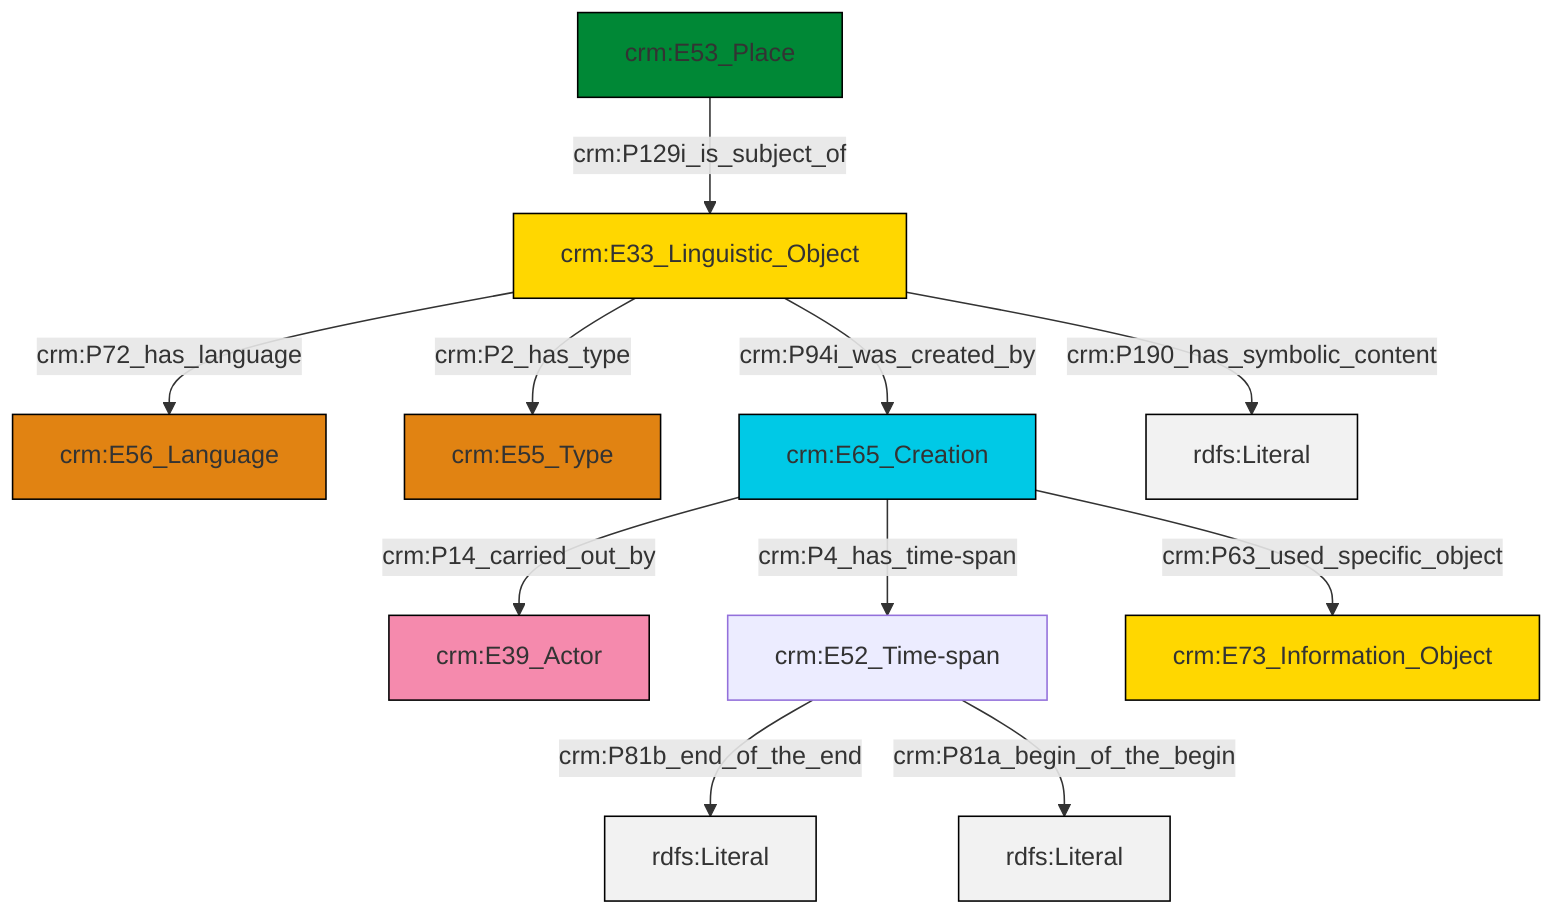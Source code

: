 graph TD
classDef Literal fill:#f2f2f2,stroke:#000000;
classDef CRM_Entity fill:#FFFFFF,stroke:#000000;
classDef Temporal_Entity fill:#00C9E6, stroke:#000000;
classDef Type fill:#E18312, stroke:#000000;
classDef Time-Span fill:#2C9C91, stroke:#000000;
classDef Appellation fill:#FFEB7F, stroke:#000000;
classDef Place fill:#008836, stroke:#000000;
classDef Persistent_Item fill:#B266B2, stroke:#000000;
classDef Conceptual_Object fill:#FFD700, stroke:#000000;
classDef Physical_Thing fill:#D2B48C, stroke:#000000;
classDef Actor fill:#f58aad, stroke:#000000;
classDef PC_Classes fill:#4ce600, stroke:#000000;
classDef Multi fill:#cccccc,stroke:#000000;

2["crm:E52_Time-span"]:::Default -->|crm:P81b_end_of_the_end| 3[rdfs:Literal]:::Literal
2["crm:E52_Time-span"]:::Default -->|crm:P81a_begin_of_the_begin| 8[rdfs:Literal]:::Literal
10["crm:E33_Linguistic_Object"]:::Conceptual_Object -->|crm:P94i_was_created_by| 11["crm:E65_Creation"]:::Temporal_Entity
10["crm:E33_Linguistic_Object"]:::Conceptual_Object -->|crm:P190_has_symbolic_content| 12[rdfs:Literal]:::Literal
10["crm:E33_Linguistic_Object"]:::Conceptual_Object -->|crm:P2_has_type| 6["crm:E55_Type"]:::Type
16["crm:E53_Place"]:::Place -->|crm:P129i_is_subject_of| 10["crm:E33_Linguistic_Object"]:::Conceptual_Object
11["crm:E65_Creation"]:::Temporal_Entity -->|crm:P63_used_specific_object| 13["crm:E73_Information_Object"]:::Conceptual_Object
10["crm:E33_Linguistic_Object"]:::Conceptual_Object -->|crm:P72_has_language| 4["crm:E56_Language"]:::Type
11["crm:E65_Creation"]:::Temporal_Entity -->|crm:P14_carried_out_by| 0["crm:E39_Actor"]:::Actor
11["crm:E65_Creation"]:::Temporal_Entity -->|crm:P4_has_time-span| 2["crm:E52_Time-span"]:::Default